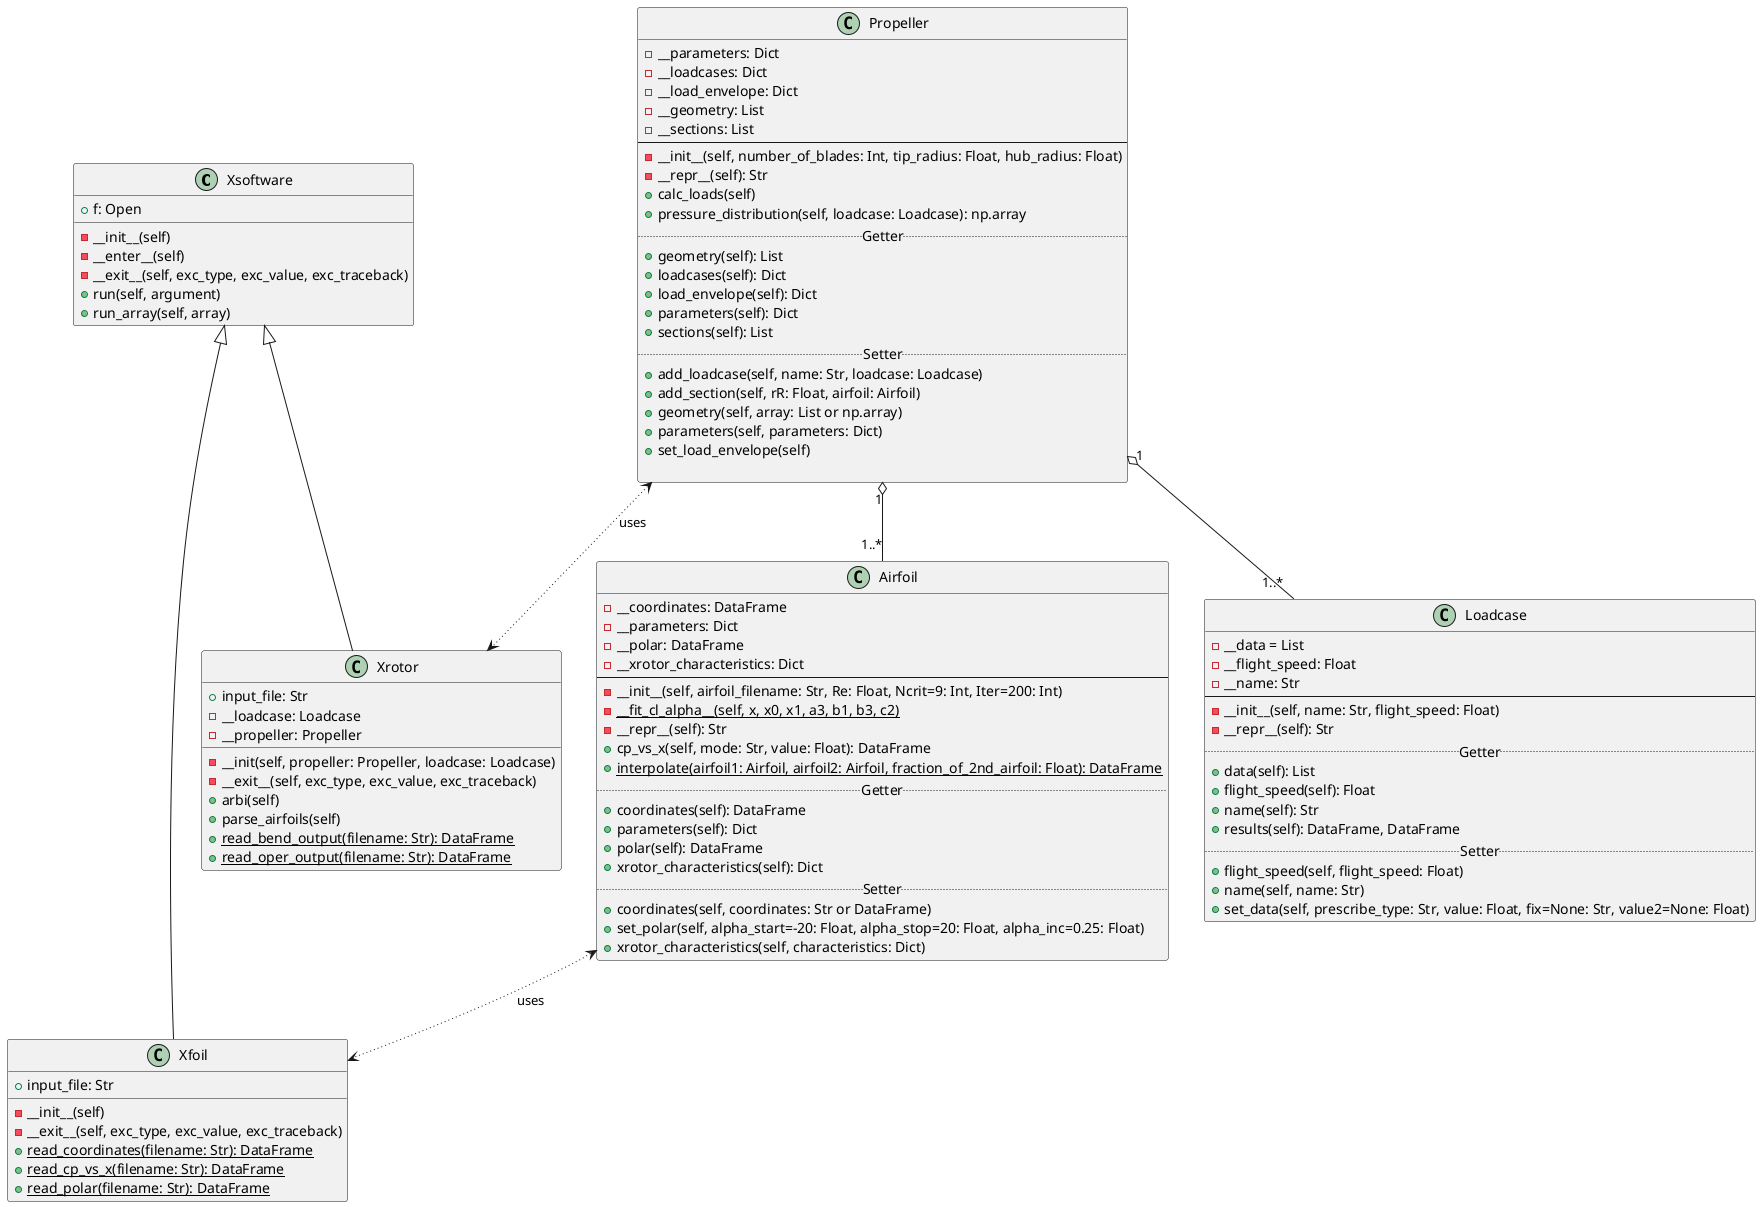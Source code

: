 @startuml
'skinparam monochrome true

Xsoftware <|-- Xfoil
Xsoftware <|-- Xrotor
Airfoil <-[dotted]-> Xfoil : uses
Propeller <-[dotted]-> Xrotor: uses
Propeller "1" o-- "1..*" Airfoil
Propeller "1" o-- "1..*" Loadcase


'note right of Airfoil::__repr__(self) 
'  Todo: implement
'end note
'note left of Propeller::set_load_envelope(self)
'  Todo: implement
'end note
'note "Todo: auf Benutzung von\nProperties ändern" as NProp

'NProp .. Loadcase
'NProp .. Propeller

class Xsoftware {
  +f: Open
  -__init__(self)
  -__enter__(self)
  -__exit__(self, exc_type, exc_value, exc_traceback)
  +run(self, argument)
  +run_array(self, array)
}

class Xfoil {
  +input_file: Str
  -__init__(self)
  -__exit__(self, exc_type, exc_value, exc_traceback)
  +{static}read_coordinates(filename: Str): DataFrame
  +{static}read_cp_vs_x(filename: Str): DataFrame
  +{static}read_polar(filename: Str): DataFrame
}

class Xrotor {
  +input_file: Str
  -__loadcase: Loadcase
  -__propeller: Propeller
  -__init(self, propeller: Propeller, loadcase: Loadcase)
  -__exit__(self, exc_type, exc_value, exc_traceback)
  +arbi(self)
  +parse_airfoils(self)
  +{static}read_bend_output(filename: Str): DataFrame
  +{static}read_oper_output(filename: Str): DataFrame
}

class Airfoil{
  -__coordinates: DataFrame
  -__parameters: Dict
  -__polar: DataFrame
  -__xrotor_characteristics: Dict
  --
  -__init__(self, airfoil_filename: Str, Re: Float, Ncrit=9: Int, Iter=200: Int)
  -{static}__fit_cl_alpha__(self, x, x0, x1, a3, b1, b3, c2)
  -__repr__(self): Str
  +cp_vs_x(self, mode: Str, value: Float): DataFrame
  +{static}interpolate(airfoil1: Airfoil, airfoil2: Airfoil, fraction_of_2nd_airfoil: Float): DataFrame
  ..Getter..
  +coordinates(self): DataFrame
  +parameters(self): Dict
  +polar(self): DataFrame
  +xrotor_characteristics(self): Dict
  ..Setter..
  +coordinates(self, coordinates: Str or DataFrame)
  +set_polar(self, alpha_start=-20: Float, alpha_stop=20: Float, alpha_inc=0.25: Float)
  +xrotor_characteristics(self, characteristics: Dict)
}

class Propeller{
  -__parameters: Dict
  -__loadcases: Dict
  -__load_envelope: Dict
  -__geometry: List
  -__sections: List
  --
  -__init__(self, number_of_blades: Int, tip_radius: Float, hub_radius: Float)
  -__repr__(self): Str
  +calc_loads(self)
  +pressure_distribution(self, loadcase: Loadcase): np.array
  ..Getter..
  +geometry(self): List
  +loadcases(self): Dict
  +load_envelope(self): Dict
  +parameters(self): Dict
  +sections(self): List
  ..Setter..
  +add_loadcase(self, name: Str, loadcase: Loadcase)
  +add_section(self, rR: Float, airfoil: Airfoil)
  +geometry(self, array: List or np.array)
  +parameters(self, parameters: Dict)
  +set_load_envelope(self)
  
}
class Loadcase{
  -__data = List
  -__flight_speed: Float
  -__name: Str
  --
  -__init__(self, name: Str, flight_speed: Float)
  -__repr__(self): Str
  ..Getter..
  +data(self): List
  +flight_speed(self): Float
  +name(self): Str
  +results(self): DataFrame, DataFrame
  ..Setter..
  +flight_speed(self, flight_speed: Float)
  +name(self, name: Str)
  +set_data(self, prescribe_type: Str, value: Float, fix=None: Str, value2=None: Float)
}

'Xsoftware -[hidden]- Xfoil
'Xfoil -[hidden]> Xrotor
'Xfoil -[hidden]- Propeller
'Xsoftware -[hidden]- Propeller
'Airfoil -[hidden]> Propeller
'Propeller -[hidden]> Loadcase
@enduml